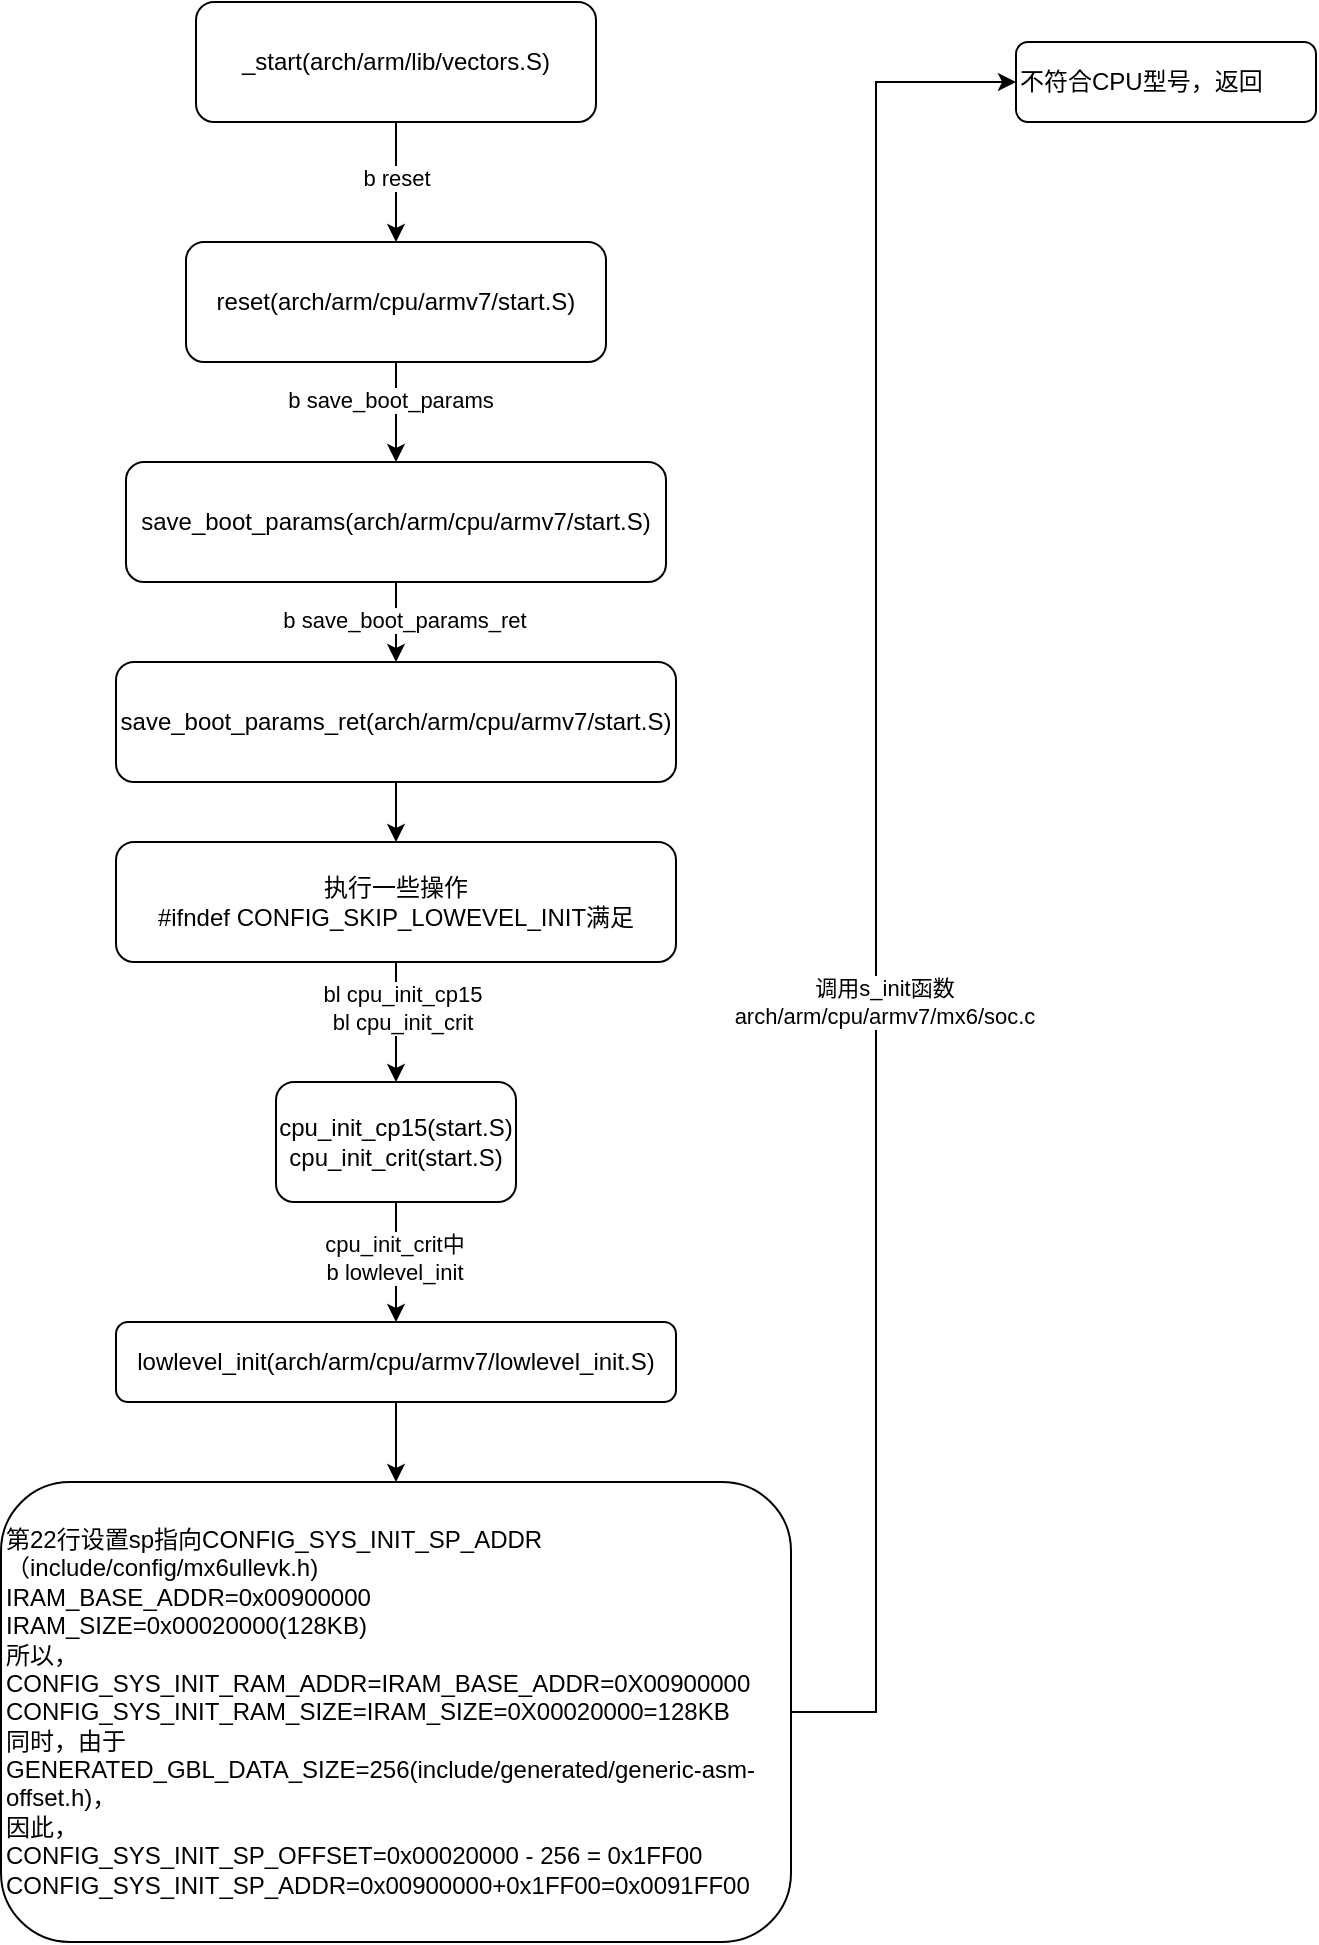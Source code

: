 <mxfile version="21.6.9" type="github">
  <diagram name="第 1 页" id="7tX598iaDqBV2XGCMpFz">
    <mxGraphModel dx="794" dy="478" grid="1" gridSize="10" guides="1" tooltips="1" connect="1" arrows="1" fold="1" page="1" pageScale="1" pageWidth="827" pageHeight="1169" math="0" shadow="0">
      <root>
        <mxCell id="0" />
        <mxCell id="1" parent="0" />
        <mxCell id="7Q1Yj3Lfi6J98Hcch845-3" value="" style="edgeStyle=orthogonalEdgeStyle;rounded=0;orthogonalLoop=1;jettySize=auto;html=1;" edge="1" parent="1" source="7Q1Yj3Lfi6J98Hcch845-1" target="7Q1Yj3Lfi6J98Hcch845-2">
          <mxGeometry relative="1" as="geometry" />
        </mxCell>
        <mxCell id="7Q1Yj3Lfi6J98Hcch845-4" value="b reset" style="edgeLabel;html=1;align=center;verticalAlign=middle;resizable=0;points=[];" vertex="1" connectable="0" parent="7Q1Yj3Lfi6J98Hcch845-3">
          <mxGeometry x="-0.083" relative="1" as="geometry">
            <mxPoint as="offset" />
          </mxGeometry>
        </mxCell>
        <mxCell id="7Q1Yj3Lfi6J98Hcch845-1" value="_start(arch/arm/lib/vectors.S)" style="rounded=1;whiteSpace=wrap;html=1;" vertex="1" parent="1">
          <mxGeometry x="120" y="80" width="200" height="60" as="geometry" />
        </mxCell>
        <mxCell id="7Q1Yj3Lfi6J98Hcch845-6" value="" style="edgeStyle=orthogonalEdgeStyle;rounded=0;orthogonalLoop=1;jettySize=auto;html=1;" edge="1" parent="1" source="7Q1Yj3Lfi6J98Hcch845-2" target="7Q1Yj3Lfi6J98Hcch845-5">
          <mxGeometry relative="1" as="geometry" />
        </mxCell>
        <mxCell id="7Q1Yj3Lfi6J98Hcch845-7" value="b save_boot_params" style="edgeLabel;html=1;align=center;verticalAlign=middle;resizable=0;points=[];" vertex="1" connectable="0" parent="7Q1Yj3Lfi6J98Hcch845-6">
          <mxGeometry x="-0.233" y="-3" relative="1" as="geometry">
            <mxPoint as="offset" />
          </mxGeometry>
        </mxCell>
        <mxCell id="7Q1Yj3Lfi6J98Hcch845-2" value="reset(arch/arm/cpu/armv7/start.S)" style="whiteSpace=wrap;html=1;rounded=1;" vertex="1" parent="1">
          <mxGeometry x="115" y="200" width="210" height="60" as="geometry" />
        </mxCell>
        <mxCell id="7Q1Yj3Lfi6J98Hcch845-9" value="" style="edgeStyle=orthogonalEdgeStyle;rounded=0;orthogonalLoop=1;jettySize=auto;html=1;" edge="1" parent="1" source="7Q1Yj3Lfi6J98Hcch845-5" target="7Q1Yj3Lfi6J98Hcch845-8">
          <mxGeometry relative="1" as="geometry" />
        </mxCell>
        <mxCell id="7Q1Yj3Lfi6J98Hcch845-10" value="b save_boot_params_ret" style="edgeLabel;html=1;align=center;verticalAlign=middle;resizable=0;points=[];" vertex="1" connectable="0" parent="7Q1Yj3Lfi6J98Hcch845-9">
          <mxGeometry x="-0.075" y="4" relative="1" as="geometry">
            <mxPoint as="offset" />
          </mxGeometry>
        </mxCell>
        <mxCell id="7Q1Yj3Lfi6J98Hcch845-5" value="save_boot_params(arch/arm/cpu/armv7/start.S)" style="whiteSpace=wrap;html=1;rounded=1;" vertex="1" parent="1">
          <mxGeometry x="85" y="310" width="270" height="60" as="geometry" />
        </mxCell>
        <mxCell id="7Q1Yj3Lfi6J98Hcch845-12" value="" style="edgeStyle=orthogonalEdgeStyle;rounded=0;orthogonalLoop=1;jettySize=auto;html=1;" edge="1" parent="1" source="7Q1Yj3Lfi6J98Hcch845-8" target="7Q1Yj3Lfi6J98Hcch845-11">
          <mxGeometry relative="1" as="geometry" />
        </mxCell>
        <mxCell id="7Q1Yj3Lfi6J98Hcch845-8" value="save_boot_params_ret(arch/arm/cpu/armv7/start.S)" style="whiteSpace=wrap;html=1;rounded=1;" vertex="1" parent="1">
          <mxGeometry x="80" y="410" width="280" height="60" as="geometry" />
        </mxCell>
        <mxCell id="7Q1Yj3Lfi6J98Hcch845-14" value="" style="edgeStyle=orthogonalEdgeStyle;rounded=0;orthogonalLoop=1;jettySize=auto;html=1;" edge="1" parent="1" source="7Q1Yj3Lfi6J98Hcch845-11" target="7Q1Yj3Lfi6J98Hcch845-13">
          <mxGeometry relative="1" as="geometry" />
        </mxCell>
        <mxCell id="7Q1Yj3Lfi6J98Hcch845-15" value="bl cpu_init_cp15&lt;br&gt;bl cpu_init_crit" style="edgeLabel;html=1;align=center;verticalAlign=middle;resizable=0;points=[];" vertex="1" connectable="0" parent="7Q1Yj3Lfi6J98Hcch845-14">
          <mxGeometry x="-0.25" y="3" relative="1" as="geometry">
            <mxPoint as="offset" />
          </mxGeometry>
        </mxCell>
        <mxCell id="7Q1Yj3Lfi6J98Hcch845-11" value="执行一些操作&lt;br&gt;#ifndef CONFIG_SKIP_LOWEVEL_INIT满足" style="whiteSpace=wrap;html=1;rounded=1;" vertex="1" parent="1">
          <mxGeometry x="80" y="500" width="280" height="60" as="geometry" />
        </mxCell>
        <mxCell id="7Q1Yj3Lfi6J98Hcch845-17" value="" style="edgeStyle=orthogonalEdgeStyle;rounded=0;orthogonalLoop=1;jettySize=auto;html=1;" edge="1" parent="1" source="7Q1Yj3Lfi6J98Hcch845-13" target="7Q1Yj3Lfi6J98Hcch845-16">
          <mxGeometry relative="1" as="geometry" />
        </mxCell>
        <mxCell id="7Q1Yj3Lfi6J98Hcch845-18" value="cpu_init_crit中&lt;br&gt;b lowlevel_init" style="edgeLabel;html=1;align=center;verticalAlign=middle;resizable=0;points=[];" vertex="1" connectable="0" parent="7Q1Yj3Lfi6J98Hcch845-17">
          <mxGeometry x="-0.075" y="-1" relative="1" as="geometry">
            <mxPoint as="offset" />
          </mxGeometry>
        </mxCell>
        <mxCell id="7Q1Yj3Lfi6J98Hcch845-13" value="cpu_init_cp15(start.S)&lt;br&gt;cpu_init_crit(start.S)" style="whiteSpace=wrap;html=1;rounded=1;" vertex="1" parent="1">
          <mxGeometry x="160" y="620" width="120" height="60" as="geometry" />
        </mxCell>
        <mxCell id="7Q1Yj3Lfi6J98Hcch845-20" value="" style="edgeStyle=orthogonalEdgeStyle;rounded=0;orthogonalLoop=1;jettySize=auto;html=1;" edge="1" parent="1" source="7Q1Yj3Lfi6J98Hcch845-16" target="7Q1Yj3Lfi6J98Hcch845-19">
          <mxGeometry relative="1" as="geometry" />
        </mxCell>
        <mxCell id="7Q1Yj3Lfi6J98Hcch845-16" value="lowlevel_init(arch/arm/cpu/armv7/lowlevel_init.S)" style="whiteSpace=wrap;html=1;rounded=1;" vertex="1" parent="1">
          <mxGeometry x="80" y="740" width="280" height="40" as="geometry" />
        </mxCell>
        <mxCell id="7Q1Yj3Lfi6J98Hcch845-23" value="" style="edgeStyle=orthogonalEdgeStyle;rounded=0;orthogonalLoop=1;jettySize=auto;html=1;" edge="1" parent="1" source="7Q1Yj3Lfi6J98Hcch845-19" target="7Q1Yj3Lfi6J98Hcch845-22">
          <mxGeometry relative="1" as="geometry">
            <Array as="points">
              <mxPoint x="460" y="935" />
              <mxPoint x="460" y="120" />
            </Array>
          </mxGeometry>
        </mxCell>
        <mxCell id="7Q1Yj3Lfi6J98Hcch845-24" value="调用s_init函数&lt;br&gt;arch/arm/cpu/armv7/mx6/soc.c" style="edgeLabel;html=1;align=center;verticalAlign=middle;resizable=0;points=[];" vertex="1" connectable="0" parent="7Q1Yj3Lfi6J98Hcch845-23">
          <mxGeometry x="-0.143" y="-4" relative="1" as="geometry">
            <mxPoint as="offset" />
          </mxGeometry>
        </mxCell>
        <mxCell id="7Q1Yj3Lfi6J98Hcch845-19" value="第22行设置sp指向CONFIG_SYS_INIT_SP_ADDR（include/config/mx6ullevk.h)&lt;br&gt;IRAM_BASE_ADDR=0x00900000&lt;br&gt;IRAM_SIZE=0x00020000(128KB)&lt;br&gt;所以，&lt;br&gt;CONFIG_SYS_INIT_RAM_ADDR=IRAM_BASE_ADDR=0X00900000&lt;br&gt;CONFIG_SYS_INIT_RAM_SIZE=IRAM_SIZE=0X00020000=128KB&lt;br&gt;同时，由于GENERATED_GBL_DATA_SIZE=256(include/generated/generic-asm-offset.h)，&lt;br&gt;因此，&lt;br&gt;CONFIG_SYS_INIT_SP_OFFSET=0x00020000 - 256 = 0x1FF00&lt;br&gt;CONFIG_SYS_INIT_SP_ADDR=0x00900000+0x1FF00=0x0091FF00" style="whiteSpace=wrap;html=1;rounded=1;align=left;" vertex="1" parent="1">
          <mxGeometry x="22.5" y="820" width="395" height="230" as="geometry" />
        </mxCell>
        <mxCell id="7Q1Yj3Lfi6J98Hcch845-22" value="不符合CPU型号，返回" style="whiteSpace=wrap;html=1;align=left;rounded=1;" vertex="1" parent="1">
          <mxGeometry x="530" y="100" width="150" height="40" as="geometry" />
        </mxCell>
      </root>
    </mxGraphModel>
  </diagram>
</mxfile>
